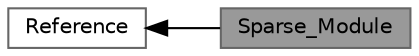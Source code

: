 digraph "Sparse_Module"
{
 // LATEX_PDF_SIZE
  bgcolor="transparent";
  edge [fontname=Helvetica,fontsize=10,labelfontname=Helvetica,labelfontsize=10];
  node [fontname=Helvetica,fontsize=10,shape=box,height=0.2,width=0.4];
  rankdir=LR;
  Node1 [id="Node000001",label="Sparse_Module",height=0.2,width=0.4,color="gray40", fillcolor="grey60", style="filled", fontcolor="black",tooltip=" "];
  Node2 [id="Node000002",label="Reference",height=0.2,width=0.4,color="grey40", fillcolor="white", style="filled",URL="$group___sparse___reference.html",tooltip=" "];
  Node2->Node1 [shape=plaintext, dir="back", style="solid"];
}
